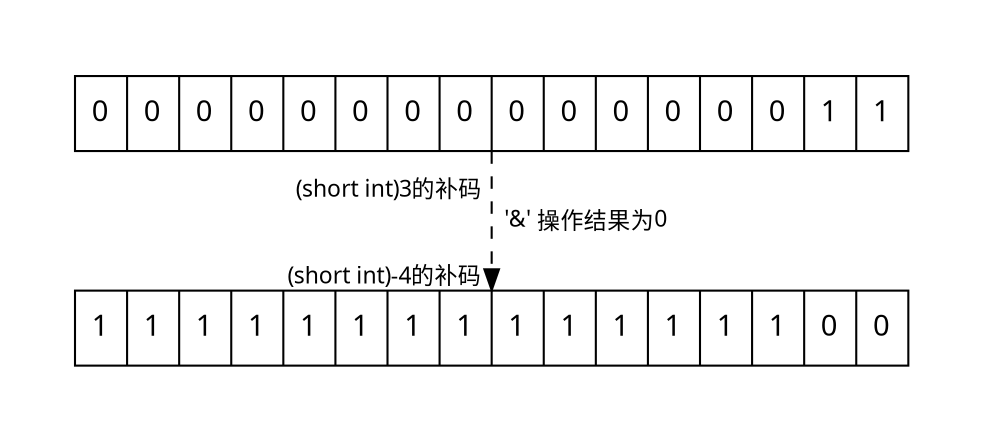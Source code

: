 digraph pool {
        compund = true
        margin = "0.0"
        ranksep = .75
        nodesep = 1
        pad = .5
        rankdir = TB

        node [shape =record, charset = "UTF-8" fontname = "Microsoft Yahei", fontsize = 14]
        edge [style = dashed, charset = "UTF-8" fontname = "Microsoft Yahei", fontsize = 11]

        bin_4 [
                label = "1 | 1 | 1 | 1 | 1 | 1 | 1 | 1 | 1 | 1 | 1 | 1 | 1 | 1 | 0 | 0"
        ]

        bin_3 [
                label = "0 | 0 | 0 | 0 | 0 | 0 | 0 | 0 | 0 | 0 | 0 | 0 | 0 | 0 | 1 | 1"
        ]

        {
                sank = same
                bin_3 bin_4
                bin_3 -> bin_4 [taillabel = "\n(short int)3的补码  ", headlabel = "(short int)-4的补码  ", label = "  '&' 操作结果为0"]
        }
}